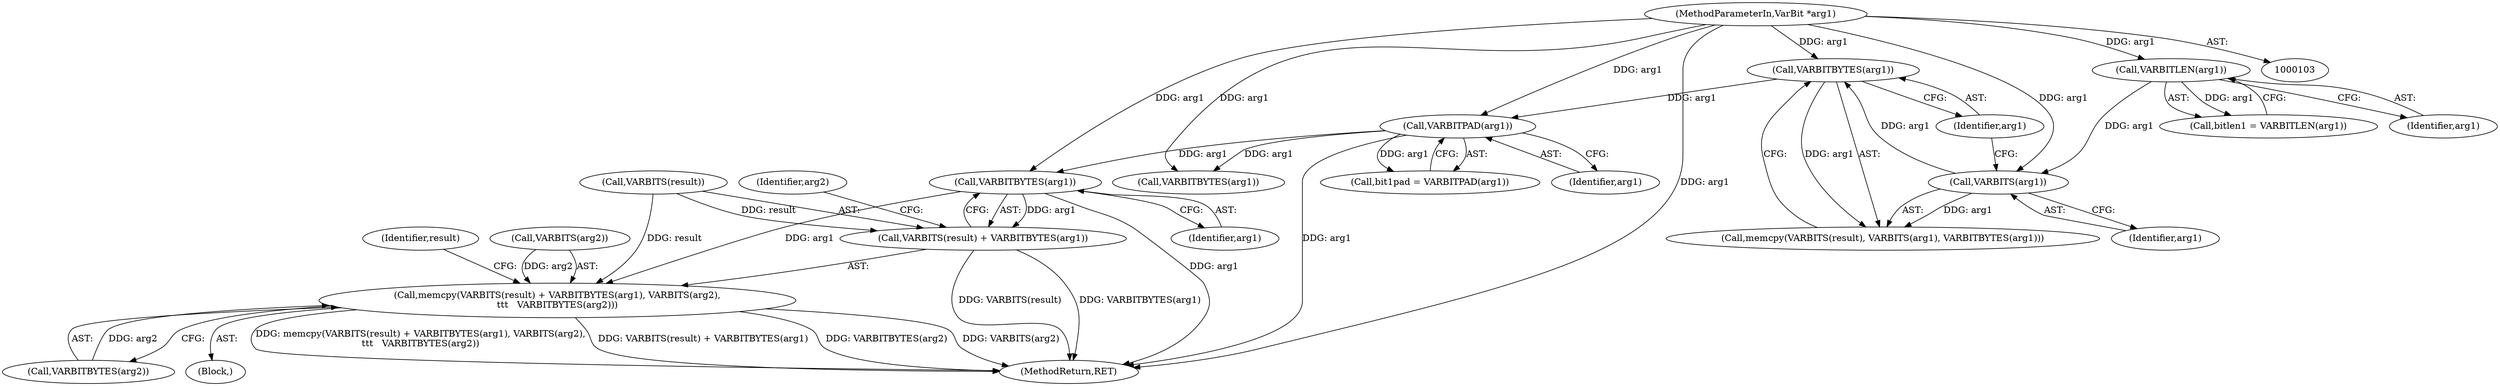 digraph "0_postgres_31400a673325147e1205326008e32135a78b4d8a_20@pointer" {
"1000178" [label="(Call,VARBITBYTES(arg1))"];
"1000167" [label="(Call,VARBITPAD(arg1))"];
"1000163" [label="(Call,VARBITBYTES(arg1))"];
"1000161" [label="(Call,VARBITS(arg1))"];
"1000117" [label="(Call,VARBITLEN(arg1))"];
"1000104" [label="(MethodParameterIn,VarBit *arg1)"];
"1000174" [label="(Call,memcpy(VARBITS(result) + VARBITBYTES(arg1), VARBITS(arg2),\n\t\t\t   VARBITBYTES(arg2)))"];
"1000175" [label="(Call,VARBITS(result) + VARBITBYTES(arg1))"];
"1000117" [label="(Call,VARBITLEN(arg1))"];
"1000182" [label="(Call,VARBITBYTES(arg2))"];
"1000179" [label="(Identifier,arg1)"];
"1000163" [label="(Call,VARBITBYTES(arg1))"];
"1000243" [label="(MethodReturn,RET)"];
"1000242" [label="(Identifier,result)"];
"1000167" [label="(Call,VARBITPAD(arg1))"];
"1000115" [label="(Call,bitlen1 = VARBITLEN(arg1))"];
"1000180" [label="(Call,VARBITS(arg2))"];
"1000174" [label="(Call,memcpy(VARBITS(result) + VARBITBYTES(arg1), VARBITS(arg2),\n\t\t\t   VARBITBYTES(arg2)))"];
"1000178" [label="(Call,VARBITBYTES(arg1))"];
"1000118" [label="(Identifier,arg1)"];
"1000173" [label="(Block,)"];
"1000168" [label="(Identifier,arg1)"];
"1000176" [label="(Call,VARBITS(result))"];
"1000165" [label="(Call,bit1pad = VARBITPAD(arg1))"];
"1000175" [label="(Call,VARBITS(result) + VARBITBYTES(arg1))"];
"1000161" [label="(Call,VARBITS(arg1))"];
"1000158" [label="(Call,memcpy(VARBITS(result), VARBITS(arg1), VARBITBYTES(arg1)))"];
"1000201" [label="(Call,VARBITBYTES(arg1))"];
"1000181" [label="(Identifier,arg2)"];
"1000164" [label="(Identifier,arg1)"];
"1000162" [label="(Identifier,arg1)"];
"1000104" [label="(MethodParameterIn,VarBit *arg1)"];
"1000178" -> "1000175"  [label="AST: "];
"1000178" -> "1000179"  [label="CFG: "];
"1000179" -> "1000178"  [label="AST: "];
"1000175" -> "1000178"  [label="CFG: "];
"1000178" -> "1000243"  [label="DDG: arg1"];
"1000178" -> "1000174"  [label="DDG: arg1"];
"1000178" -> "1000175"  [label="DDG: arg1"];
"1000167" -> "1000178"  [label="DDG: arg1"];
"1000104" -> "1000178"  [label="DDG: arg1"];
"1000167" -> "1000165"  [label="AST: "];
"1000167" -> "1000168"  [label="CFG: "];
"1000168" -> "1000167"  [label="AST: "];
"1000165" -> "1000167"  [label="CFG: "];
"1000167" -> "1000243"  [label="DDG: arg1"];
"1000167" -> "1000165"  [label="DDG: arg1"];
"1000163" -> "1000167"  [label="DDG: arg1"];
"1000104" -> "1000167"  [label="DDG: arg1"];
"1000167" -> "1000201"  [label="DDG: arg1"];
"1000163" -> "1000158"  [label="AST: "];
"1000163" -> "1000164"  [label="CFG: "];
"1000164" -> "1000163"  [label="AST: "];
"1000158" -> "1000163"  [label="CFG: "];
"1000163" -> "1000158"  [label="DDG: arg1"];
"1000161" -> "1000163"  [label="DDG: arg1"];
"1000104" -> "1000163"  [label="DDG: arg1"];
"1000161" -> "1000158"  [label="AST: "];
"1000161" -> "1000162"  [label="CFG: "];
"1000162" -> "1000161"  [label="AST: "];
"1000164" -> "1000161"  [label="CFG: "];
"1000161" -> "1000158"  [label="DDG: arg1"];
"1000117" -> "1000161"  [label="DDG: arg1"];
"1000104" -> "1000161"  [label="DDG: arg1"];
"1000117" -> "1000115"  [label="AST: "];
"1000117" -> "1000118"  [label="CFG: "];
"1000118" -> "1000117"  [label="AST: "];
"1000115" -> "1000117"  [label="CFG: "];
"1000117" -> "1000115"  [label="DDG: arg1"];
"1000104" -> "1000117"  [label="DDG: arg1"];
"1000104" -> "1000103"  [label="AST: "];
"1000104" -> "1000243"  [label="DDG: arg1"];
"1000104" -> "1000201"  [label="DDG: arg1"];
"1000174" -> "1000173"  [label="AST: "];
"1000174" -> "1000182"  [label="CFG: "];
"1000175" -> "1000174"  [label="AST: "];
"1000180" -> "1000174"  [label="AST: "];
"1000182" -> "1000174"  [label="AST: "];
"1000242" -> "1000174"  [label="CFG: "];
"1000174" -> "1000243"  [label="DDG: VARBITBYTES(arg2)"];
"1000174" -> "1000243"  [label="DDG: VARBITS(arg2)"];
"1000174" -> "1000243"  [label="DDG: memcpy(VARBITS(result) + VARBITBYTES(arg1), VARBITS(arg2),\n\t\t\t   VARBITBYTES(arg2))"];
"1000174" -> "1000243"  [label="DDG: VARBITS(result) + VARBITBYTES(arg1)"];
"1000176" -> "1000174"  [label="DDG: result"];
"1000180" -> "1000174"  [label="DDG: arg2"];
"1000182" -> "1000174"  [label="DDG: arg2"];
"1000176" -> "1000175"  [label="AST: "];
"1000181" -> "1000175"  [label="CFG: "];
"1000175" -> "1000243"  [label="DDG: VARBITBYTES(arg1)"];
"1000175" -> "1000243"  [label="DDG: VARBITS(result)"];
"1000176" -> "1000175"  [label="DDG: result"];
}
